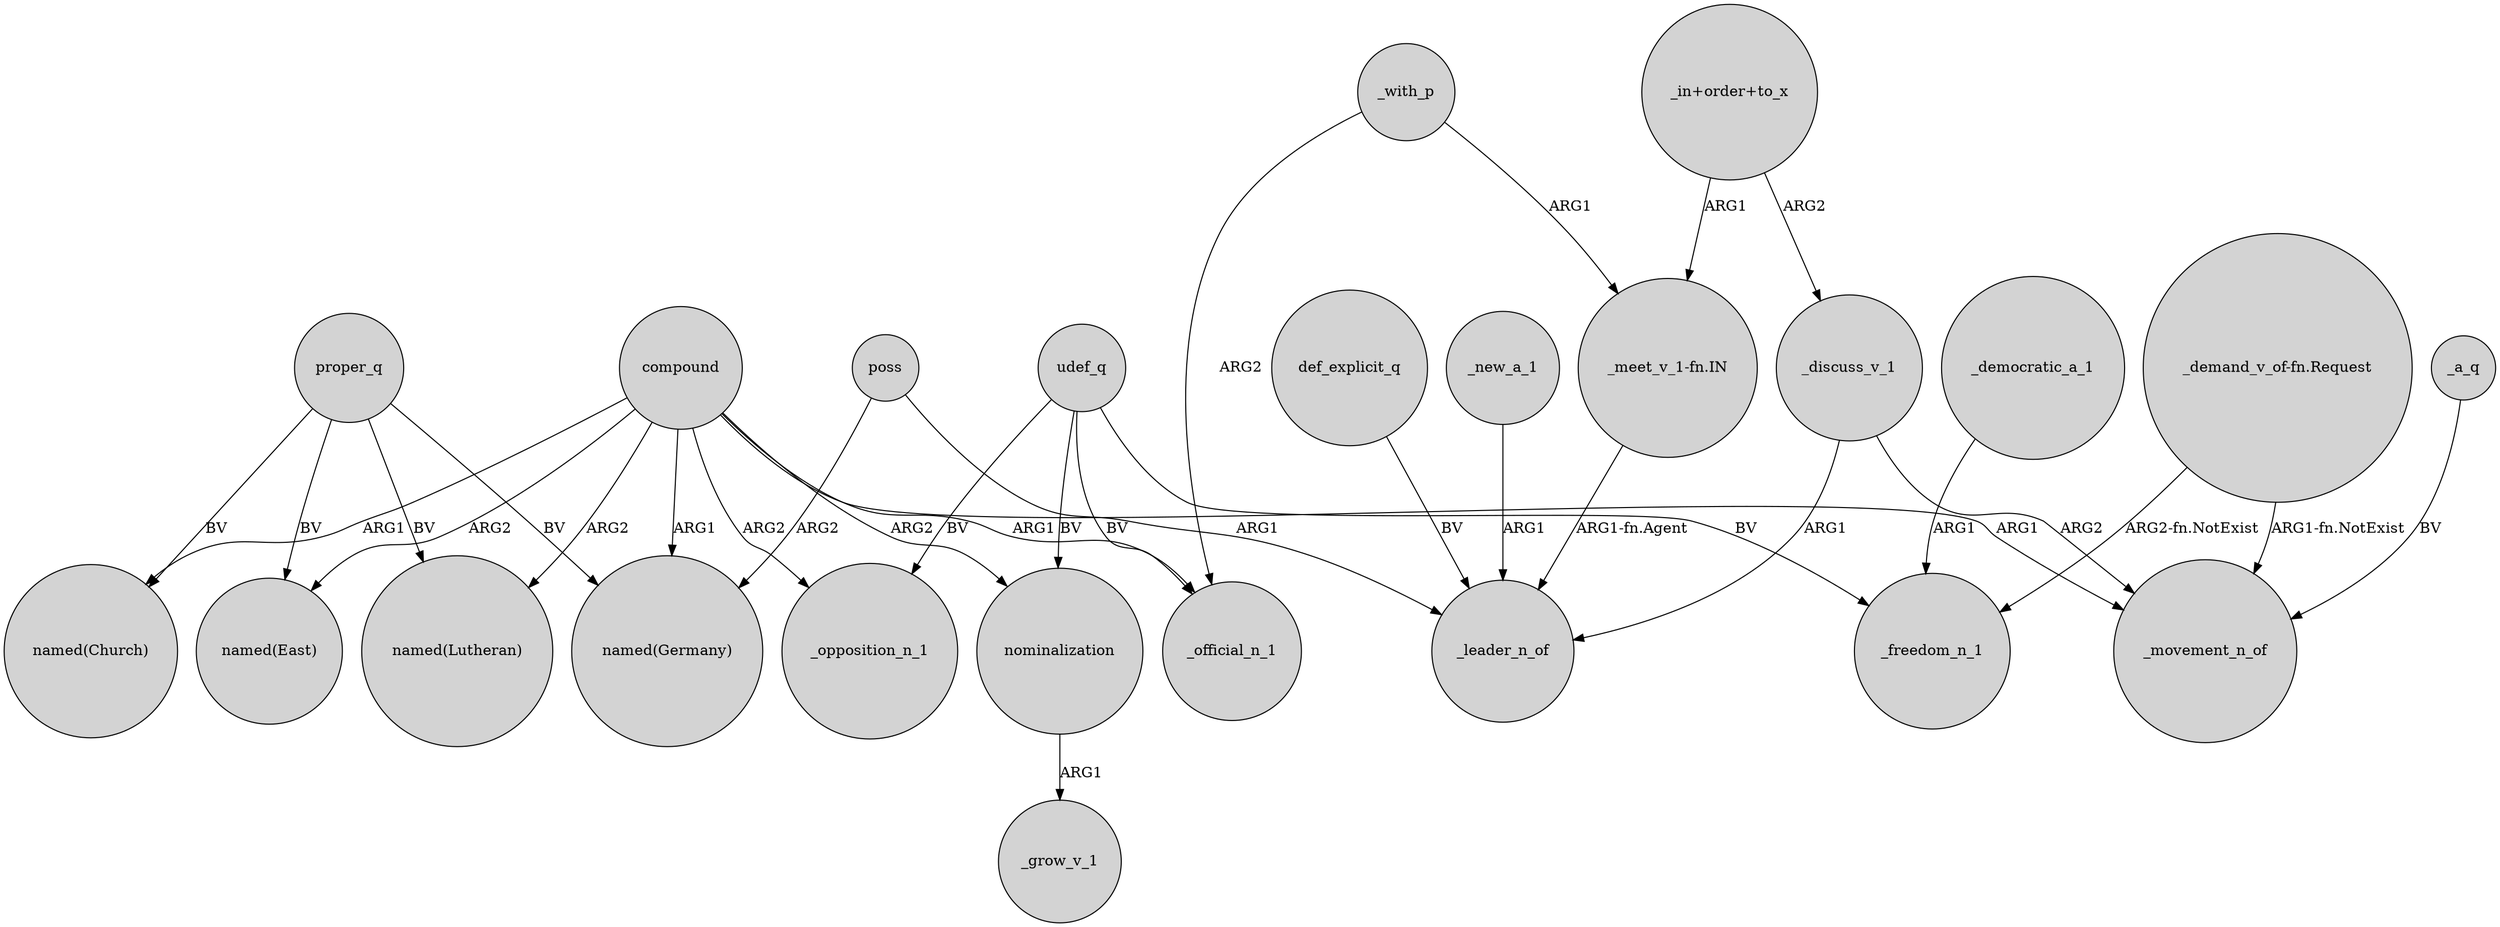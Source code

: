 digraph {
	node [shape=circle style=filled]
	def_explicit_q -> _leader_n_of [label=BV]
	compound -> "named(Church)" [label=ARG1]
	_discuss_v_1 -> _leader_n_of [label=ARG1]
	proper_q -> "named(Germany)" [label=BV]
	_with_p -> _official_n_1 [label=ARG2]
	proper_q -> "named(Church)" [label=BV]
	compound -> "named(Lutheran)" [label=ARG2]
	_democratic_a_1 -> _freedom_n_1 [label=ARG1]
	"_demand_v_of-fn.Request" -> _movement_n_of [label="ARG1-fn.NotExist"]
	compound -> _opposition_n_1 [label=ARG2]
	compound -> nominalization [label=ARG2]
	poss -> _leader_n_of [label=ARG1]
	proper_q -> "named(Lutheran)" [label=BV]
	"_demand_v_of-fn.Request" -> _freedom_n_1 [label="ARG2-fn.NotExist"]
	_new_a_1 -> _leader_n_of [label=ARG1]
	compound -> _movement_n_of [label=ARG1]
	_discuss_v_1 -> _movement_n_of [label=ARG2]
	udef_q -> _official_n_1 [label=BV]
	compound -> "named(Germany)" [label=ARG1]
	udef_q -> nominalization [label=BV]
	udef_q -> _freedom_n_1 [label=BV]
	nominalization -> _grow_v_1 [label=ARG1]
	compound -> _official_n_1 [label=ARG1]
	_with_p -> "_meet_v_1-fn.IN" [label=ARG1]
	"_meet_v_1-fn.IN" -> _leader_n_of [label="ARG1-fn.Agent"]
	poss -> "named(Germany)" [label=ARG2]
	"_in+order+to_x" -> "_meet_v_1-fn.IN" [label=ARG1]
	_a_q -> _movement_n_of [label=BV]
	proper_q -> "named(East)" [label=BV]
	udef_q -> _opposition_n_1 [label=BV]
	compound -> "named(East)" [label=ARG2]
	"_in+order+to_x" -> _discuss_v_1 [label=ARG2]
}
